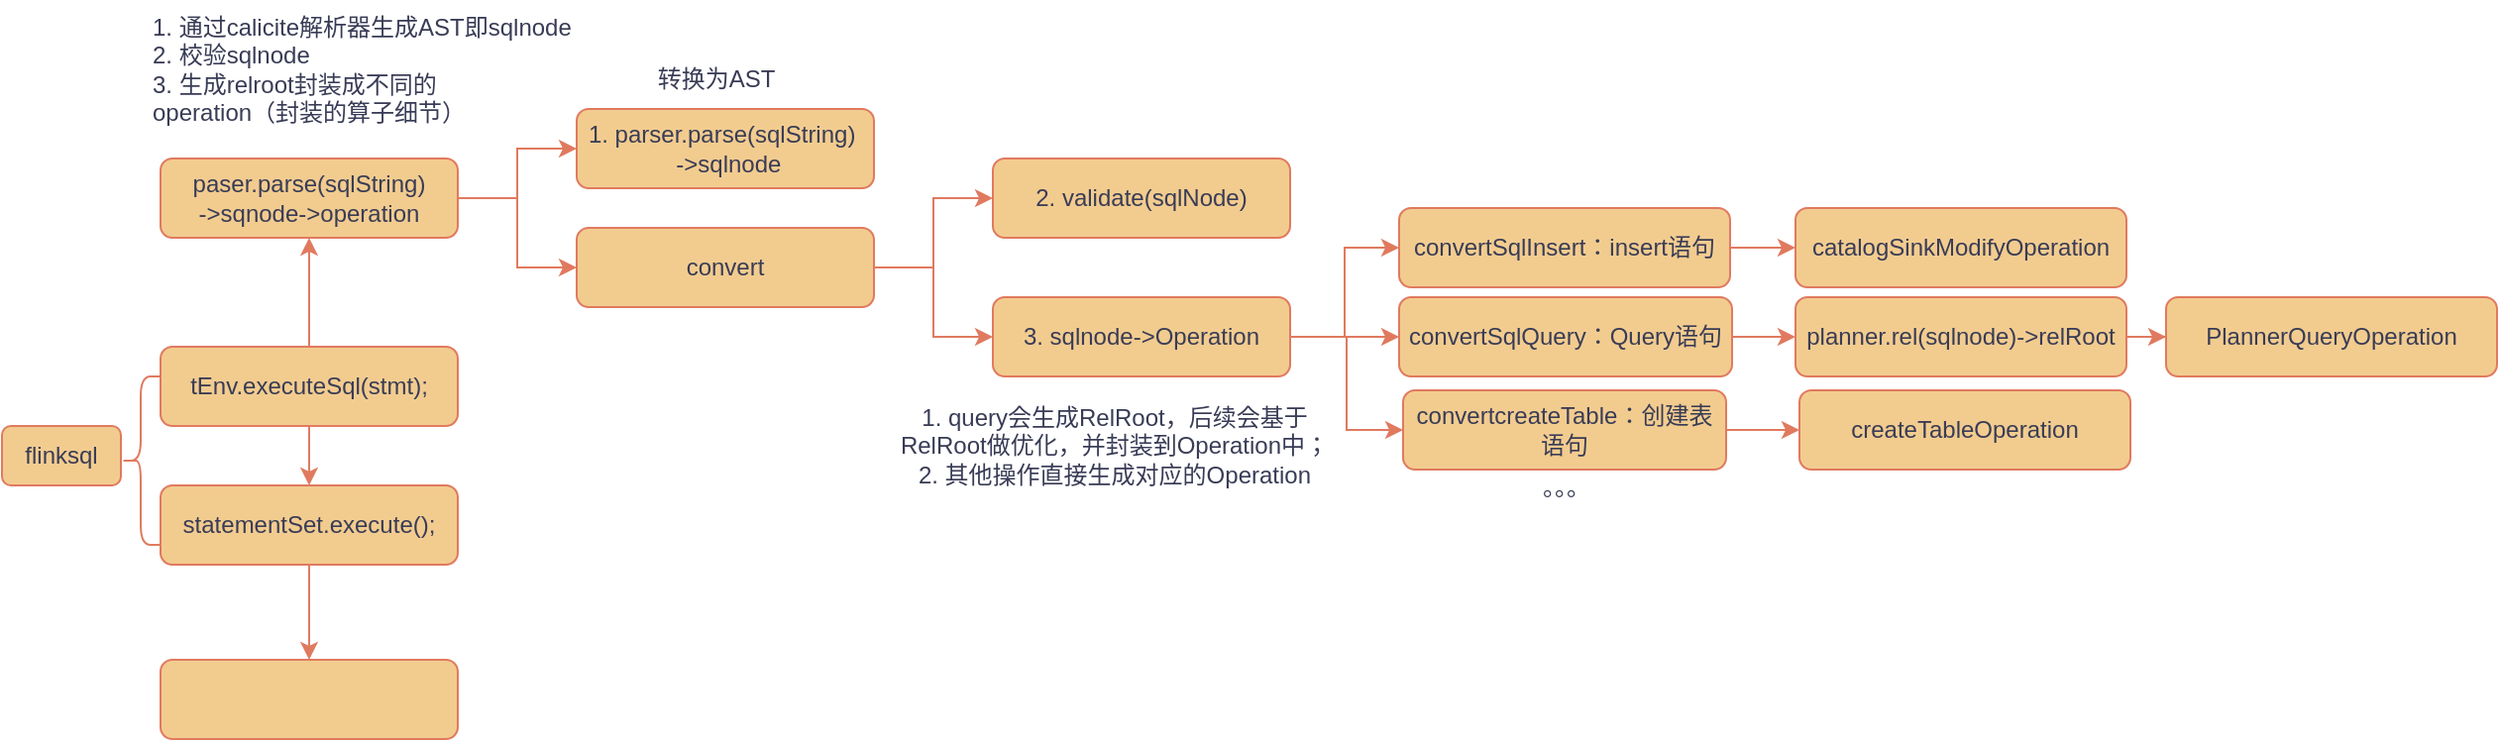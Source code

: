 <mxfile version="22.1.17" type="github">
  <diagram name="第 1 页" id="nlLDegoZxrFvPFiNcK8O">
    <mxGraphModel dx="317" dy="399" grid="0" gridSize="10" guides="1" tooltips="1" connect="1" arrows="1" fold="1" page="0" pageScale="1" pageWidth="1600" pageHeight="1200" math="0" shadow="0">
      <root>
        <mxCell id="0" />
        <mxCell id="1" parent="0" />
        <mxCell id="tADbp0Cch4AszEm7FbJm-317" value="flinksql" style="rounded=1;whiteSpace=wrap;html=1;labelBackgroundColor=none;fillColor=#F2CC8F;strokeColor=#E07A5F;fontColor=#393C56;" vertex="1" parent="1">
          <mxGeometry x="630" y="445" width="60" height="30" as="geometry" />
        </mxCell>
        <mxCell id="tADbp0Cch4AszEm7FbJm-319" value="" style="shape=curlyBracket;whiteSpace=wrap;html=1;rounded=1;labelPosition=left;verticalLabelPosition=middle;align=right;verticalAlign=middle;labelBackgroundColor=none;fillColor=#F2CC8F;strokeColor=#E07A5F;fontColor=#393C56;" vertex="1" parent="1">
          <mxGeometry x="690" y="420" width="20" height="85" as="geometry" />
        </mxCell>
        <mxCell id="tADbp0Cch4AszEm7FbJm-328" value="" style="edgeStyle=orthogonalEdgeStyle;rounded=0;orthogonalLoop=1;jettySize=auto;html=1;labelBackgroundColor=none;strokeColor=#E07A5F;fontColor=default;" edge="1" parent="1" source="tADbp0Cch4AszEm7FbJm-320" target="tADbp0Cch4AszEm7FbJm-327">
          <mxGeometry relative="1" as="geometry" />
        </mxCell>
        <mxCell id="tADbp0Cch4AszEm7FbJm-330" value="" style="edgeStyle=orthogonalEdgeStyle;rounded=0;orthogonalLoop=1;jettySize=auto;html=1;labelBackgroundColor=none;strokeColor=#E07A5F;fontColor=default;" edge="1" parent="1" source="tADbp0Cch4AszEm7FbJm-320" target="tADbp0Cch4AszEm7FbJm-329">
          <mxGeometry relative="1" as="geometry" />
        </mxCell>
        <mxCell id="tADbp0Cch4AszEm7FbJm-320" value="tEnv.executeSql(stmt);" style="rounded=1;whiteSpace=wrap;html=1;labelBackgroundColor=none;fillColor=#F2CC8F;strokeColor=#E07A5F;fontColor=#393C56;" vertex="1" parent="1">
          <mxGeometry x="710" y="405" width="150" height="40" as="geometry" />
        </mxCell>
        <mxCell id="tADbp0Cch4AszEm7FbJm-363" value="" style="edgeStyle=orthogonalEdgeStyle;rounded=0;orthogonalLoop=1;jettySize=auto;html=1;strokeColor=#E07A5F;fontColor=#393C56;fillColor=#F2CC8F;" edge="1" parent="1" source="tADbp0Cch4AszEm7FbJm-327" target="tADbp0Cch4AszEm7FbJm-362">
          <mxGeometry relative="1" as="geometry" />
        </mxCell>
        <mxCell id="tADbp0Cch4AszEm7FbJm-327" value="statementSet.execute();" style="rounded=1;whiteSpace=wrap;html=1;labelBackgroundColor=none;fillColor=#F2CC8F;strokeColor=#E07A5F;fontColor=#393C56;" vertex="1" parent="1">
          <mxGeometry x="710" y="475" width="150" height="40" as="geometry" />
        </mxCell>
        <mxCell id="tADbp0Cch4AszEm7FbJm-338" value="" style="edgeStyle=orthogonalEdgeStyle;rounded=0;orthogonalLoop=1;jettySize=auto;html=1;strokeColor=#E07A5F;fontColor=#393C56;fillColor=#F2CC8F;" edge="1" parent="1" source="tADbp0Cch4AszEm7FbJm-329" target="tADbp0Cch4AszEm7FbJm-337">
          <mxGeometry relative="1" as="geometry" />
        </mxCell>
        <mxCell id="tADbp0Cch4AszEm7FbJm-340" value="" style="edgeStyle=orthogonalEdgeStyle;rounded=0;orthogonalLoop=1;jettySize=auto;html=1;strokeColor=#E07A5F;fontColor=#393C56;fillColor=#F2CC8F;" edge="1" parent="1" source="tADbp0Cch4AszEm7FbJm-329" target="tADbp0Cch4AszEm7FbJm-339">
          <mxGeometry relative="1" as="geometry" />
        </mxCell>
        <mxCell id="tADbp0Cch4AszEm7FbJm-329" value="paser.parse(sqlString)&lt;br&gt;-&amp;gt;sqnode-&amp;gt;operation" style="rounded=1;whiteSpace=wrap;html=1;labelBackgroundColor=none;fillColor=#F2CC8F;strokeColor=#E07A5F;fontColor=#393C56;" vertex="1" parent="1">
          <mxGeometry x="710" y="310" width="150" height="40" as="geometry" />
        </mxCell>
        <mxCell id="tADbp0Cch4AszEm7FbJm-332" value="1. 通过calicite解析器生成AST即sqlnode&lt;br&gt;2. 校验sqlnode&lt;br&gt;3. 生成relroot封装成不同的&lt;br&gt;operation（封装的算子细节）" style="text;html=1;align=left;verticalAlign=middle;resizable=0;points=[];autosize=1;strokeColor=none;fillColor=none;labelBackgroundColor=none;fontColor=#393C56;" vertex="1" parent="1">
          <mxGeometry x="704" y="230" width="229" height="70" as="geometry" />
        </mxCell>
        <mxCell id="tADbp0Cch4AszEm7FbJm-337" value="1. parser.parse(sqlString)&amp;nbsp; &amp;nbsp;-&amp;gt;sqlnode" style="rounded=1;whiteSpace=wrap;html=1;labelBackgroundColor=none;fillColor=#F2CC8F;strokeColor=#E07A5F;fontColor=#393C56;" vertex="1" parent="1">
          <mxGeometry x="920" y="285" width="150" height="40" as="geometry" />
        </mxCell>
        <mxCell id="tADbp0Cch4AszEm7FbJm-342" value="" style="edgeStyle=orthogonalEdgeStyle;rounded=0;orthogonalLoop=1;jettySize=auto;html=1;strokeColor=#E07A5F;fontColor=#393C56;fillColor=#F2CC8F;" edge="1" parent="1" source="tADbp0Cch4AszEm7FbJm-339" target="tADbp0Cch4AszEm7FbJm-341">
          <mxGeometry relative="1" as="geometry" />
        </mxCell>
        <mxCell id="tADbp0Cch4AszEm7FbJm-344" value="" style="edgeStyle=orthogonalEdgeStyle;rounded=0;orthogonalLoop=1;jettySize=auto;html=1;strokeColor=#E07A5F;fontColor=#393C56;fillColor=#F2CC8F;" edge="1" parent="1" source="tADbp0Cch4AszEm7FbJm-339" target="tADbp0Cch4AszEm7FbJm-343">
          <mxGeometry relative="1" as="geometry" />
        </mxCell>
        <mxCell id="tADbp0Cch4AszEm7FbJm-339" value="convert" style="rounded=1;whiteSpace=wrap;html=1;labelBackgroundColor=none;fillColor=#F2CC8F;strokeColor=#E07A5F;fontColor=#393C56;" vertex="1" parent="1">
          <mxGeometry x="920" y="345" width="150" height="40" as="geometry" />
        </mxCell>
        <mxCell id="tADbp0Cch4AszEm7FbJm-341" value="2. validate(sqlNode)" style="rounded=1;whiteSpace=wrap;html=1;labelBackgroundColor=none;fillColor=#F2CC8F;strokeColor=#E07A5F;fontColor=#393C56;" vertex="1" parent="1">
          <mxGeometry x="1130" y="310" width="150" height="40" as="geometry" />
        </mxCell>
        <mxCell id="tADbp0Cch4AszEm7FbJm-354" style="edgeStyle=orthogonalEdgeStyle;rounded=0;orthogonalLoop=1;jettySize=auto;html=1;entryX=0;entryY=0.5;entryDx=0;entryDy=0;strokeColor=#E07A5F;fontColor=#393C56;fillColor=#F2CC8F;" edge="1" parent="1" source="tADbp0Cch4AszEm7FbJm-343" target="tADbp0Cch4AszEm7FbJm-350">
          <mxGeometry relative="1" as="geometry" />
        </mxCell>
        <mxCell id="tADbp0Cch4AszEm7FbJm-357" style="edgeStyle=orthogonalEdgeStyle;rounded=0;orthogonalLoop=1;jettySize=auto;html=1;strokeColor=#E07A5F;fontColor=#393C56;fillColor=#F2CC8F;" edge="1" parent="1" source="tADbp0Cch4AszEm7FbJm-343" target="tADbp0Cch4AszEm7FbJm-355">
          <mxGeometry relative="1" as="geometry" />
        </mxCell>
        <mxCell id="tADbp0Cch4AszEm7FbJm-358" style="edgeStyle=orthogonalEdgeStyle;rounded=0;orthogonalLoop=1;jettySize=auto;html=1;entryX=0;entryY=0.5;entryDx=0;entryDy=0;strokeColor=#E07A5F;fontColor=#393C56;fillColor=#F2CC8F;" edge="1" parent="1" source="tADbp0Cch4AszEm7FbJm-343" target="tADbp0Cch4AszEm7FbJm-356">
          <mxGeometry relative="1" as="geometry" />
        </mxCell>
        <mxCell id="tADbp0Cch4AszEm7FbJm-343" value="3. sqlnode-&amp;gt;Operation" style="rounded=1;whiteSpace=wrap;html=1;labelBackgroundColor=none;fillColor=#F2CC8F;strokeColor=#E07A5F;fontColor=#393C56;" vertex="1" parent="1">
          <mxGeometry x="1130" y="380" width="150" height="40" as="geometry" />
        </mxCell>
        <mxCell id="tADbp0Cch4AszEm7FbJm-345" value="转换为AST" style="text;html=1;align=center;verticalAlign=middle;resizable=0;points=[];autosize=1;strokeColor=none;fillColor=none;fontColor=#393C56;" vertex="1" parent="1">
          <mxGeometry x="950" y="255" width="80" height="30" as="geometry" />
        </mxCell>
        <mxCell id="tADbp0Cch4AszEm7FbJm-346" value="1. query会生成RelRoot，后续会基于&lt;br&gt;RelRoot做优化，并封装到Operation中；&lt;br&gt;2. 其他操作直接生成对应的Operation" style="text;html=1;align=center;verticalAlign=middle;resizable=0;points=[];autosize=1;strokeColor=none;fillColor=none;fontColor=#393C56;" vertex="1" parent="1">
          <mxGeometry x="1074" y="427" width="234" height="55" as="geometry" />
        </mxCell>
        <mxCell id="tADbp0Cch4AszEm7FbJm-350" value="convertSqlInsert：insert语句" style="rounded=1;whiteSpace=wrap;html=1;labelBackgroundColor=none;fillColor=#F2CC8F;strokeColor=#E07A5F;fontColor=#393C56;" vertex="1" parent="1">
          <mxGeometry x="1335" y="335" width="167" height="40" as="geometry" />
        </mxCell>
        <mxCell id="tADbp0Cch4AszEm7FbJm-372" style="edgeStyle=orthogonalEdgeStyle;rounded=0;orthogonalLoop=1;jettySize=auto;html=1;entryX=0;entryY=0.5;entryDx=0;entryDy=0;strokeColor=#E07A5F;fontColor=#393C56;fillColor=#F2CC8F;" edge="1" parent="1" source="tADbp0Cch4AszEm7FbJm-355" target="tADbp0Cch4AszEm7FbJm-365">
          <mxGeometry relative="1" as="geometry" />
        </mxCell>
        <mxCell id="tADbp0Cch4AszEm7FbJm-355" value="convertSqlQuery：Query语句" style="rounded=1;whiteSpace=wrap;html=1;labelBackgroundColor=none;fillColor=#F2CC8F;strokeColor=#E07A5F;fontColor=#393C56;" vertex="1" parent="1">
          <mxGeometry x="1335" y="380" width="168" height="40" as="geometry" />
        </mxCell>
        <mxCell id="tADbp0Cch4AszEm7FbJm-370" value="" style="edgeStyle=orthogonalEdgeStyle;rounded=0;orthogonalLoop=1;jettySize=auto;html=1;strokeColor=#E07A5F;fontColor=#393C56;fillColor=#F2CC8F;" edge="1" parent="1" source="tADbp0Cch4AszEm7FbJm-356" target="tADbp0Cch4AszEm7FbJm-366">
          <mxGeometry relative="1" as="geometry" />
        </mxCell>
        <mxCell id="tADbp0Cch4AszEm7FbJm-356" value="convertcreateTable：创建表语句" style="rounded=1;whiteSpace=wrap;html=1;labelBackgroundColor=none;fillColor=#F2CC8F;strokeColor=#E07A5F;fontColor=#393C56;" vertex="1" parent="1">
          <mxGeometry x="1337" y="427" width="163" height="40" as="geometry" />
        </mxCell>
        <mxCell id="tADbp0Cch4AszEm7FbJm-361" value="。。。" style="text;html=1;align=center;verticalAlign=middle;resizable=0;points=[];autosize=1;strokeColor=none;fillColor=none;fontColor=#393C56;" vertex="1" parent="1">
          <mxGeometry x="1392" y="463" width="54" height="26" as="geometry" />
        </mxCell>
        <mxCell id="tADbp0Cch4AszEm7FbJm-362" value="" style="rounded=1;whiteSpace=wrap;html=1;labelBackgroundColor=none;fillColor=#F2CC8F;strokeColor=#E07A5F;fontColor=#393C56;" vertex="1" parent="1">
          <mxGeometry x="710" y="563" width="150" height="40" as="geometry" />
        </mxCell>
        <mxCell id="tADbp0Cch4AszEm7FbJm-374" value="" style="edgeStyle=orthogonalEdgeStyle;rounded=0;orthogonalLoop=1;jettySize=auto;html=1;strokeColor=#E07A5F;fontColor=#393C56;fillColor=#F2CC8F;" edge="1" parent="1" source="tADbp0Cch4AszEm7FbJm-365" target="tADbp0Cch4AszEm7FbJm-373">
          <mxGeometry relative="1" as="geometry" />
        </mxCell>
        <mxCell id="tADbp0Cch4AszEm7FbJm-365" value="planner.rel(sqlnode)-&amp;gt;relRoot" style="rounded=1;whiteSpace=wrap;html=1;labelBackgroundColor=none;fillColor=#F2CC8F;strokeColor=#E07A5F;fontColor=#393C56;" vertex="1" parent="1">
          <mxGeometry x="1535" y="380" width="167" height="40" as="geometry" />
        </mxCell>
        <mxCell id="tADbp0Cch4AszEm7FbJm-366" value="createTableOperation" style="rounded=1;whiteSpace=wrap;html=1;labelBackgroundColor=none;fillColor=#F2CC8F;strokeColor=#E07A5F;fontColor=#393C56;" vertex="1" parent="1">
          <mxGeometry x="1537" y="427" width="167" height="40" as="geometry" />
        </mxCell>
        <mxCell id="tADbp0Cch4AszEm7FbJm-368" value="" style="edgeStyle=orthogonalEdgeStyle;rounded=0;orthogonalLoop=1;jettySize=auto;html=1;strokeColor=#E07A5F;fontColor=#393C56;fillColor=#F2CC8F;" edge="1" parent="1" source="tADbp0Cch4AszEm7FbJm-350" target="tADbp0Cch4AszEm7FbJm-364">
          <mxGeometry relative="1" as="geometry">
            <mxPoint x="1502" y="355" as="sourcePoint" />
            <mxPoint x="1619" y="380" as="targetPoint" />
          </mxGeometry>
        </mxCell>
        <mxCell id="tADbp0Cch4AszEm7FbJm-364" value="catalogSinkModifyOperation" style="rounded=1;whiteSpace=wrap;html=1;labelBackgroundColor=none;fillColor=#F2CC8F;strokeColor=#E07A5F;fontColor=#393C56;" vertex="1" parent="1">
          <mxGeometry x="1535" y="335" width="167" height="40" as="geometry" />
        </mxCell>
        <mxCell id="tADbp0Cch4AszEm7FbJm-373" value="PlannerQueryOperation" style="rounded=1;whiteSpace=wrap;html=1;labelBackgroundColor=none;fillColor=#F2CC8F;strokeColor=#E07A5F;fontColor=#393C56;" vertex="1" parent="1">
          <mxGeometry x="1722" y="380" width="167" height="40" as="geometry" />
        </mxCell>
      </root>
    </mxGraphModel>
  </diagram>
</mxfile>
